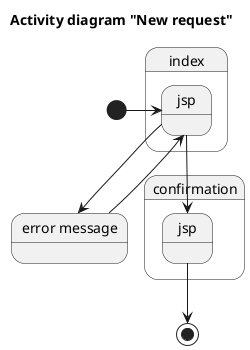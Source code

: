 @startuml

Title Activity diagram "New request"
State index.jsp
State "error message" as error
State confirmation.jsp

[*] -> index.jsp
index.jsp --> confirmation.jsp
error --> index.jsp
index.jsp --> error
confirmation.jsp --> [*]

@enduml
